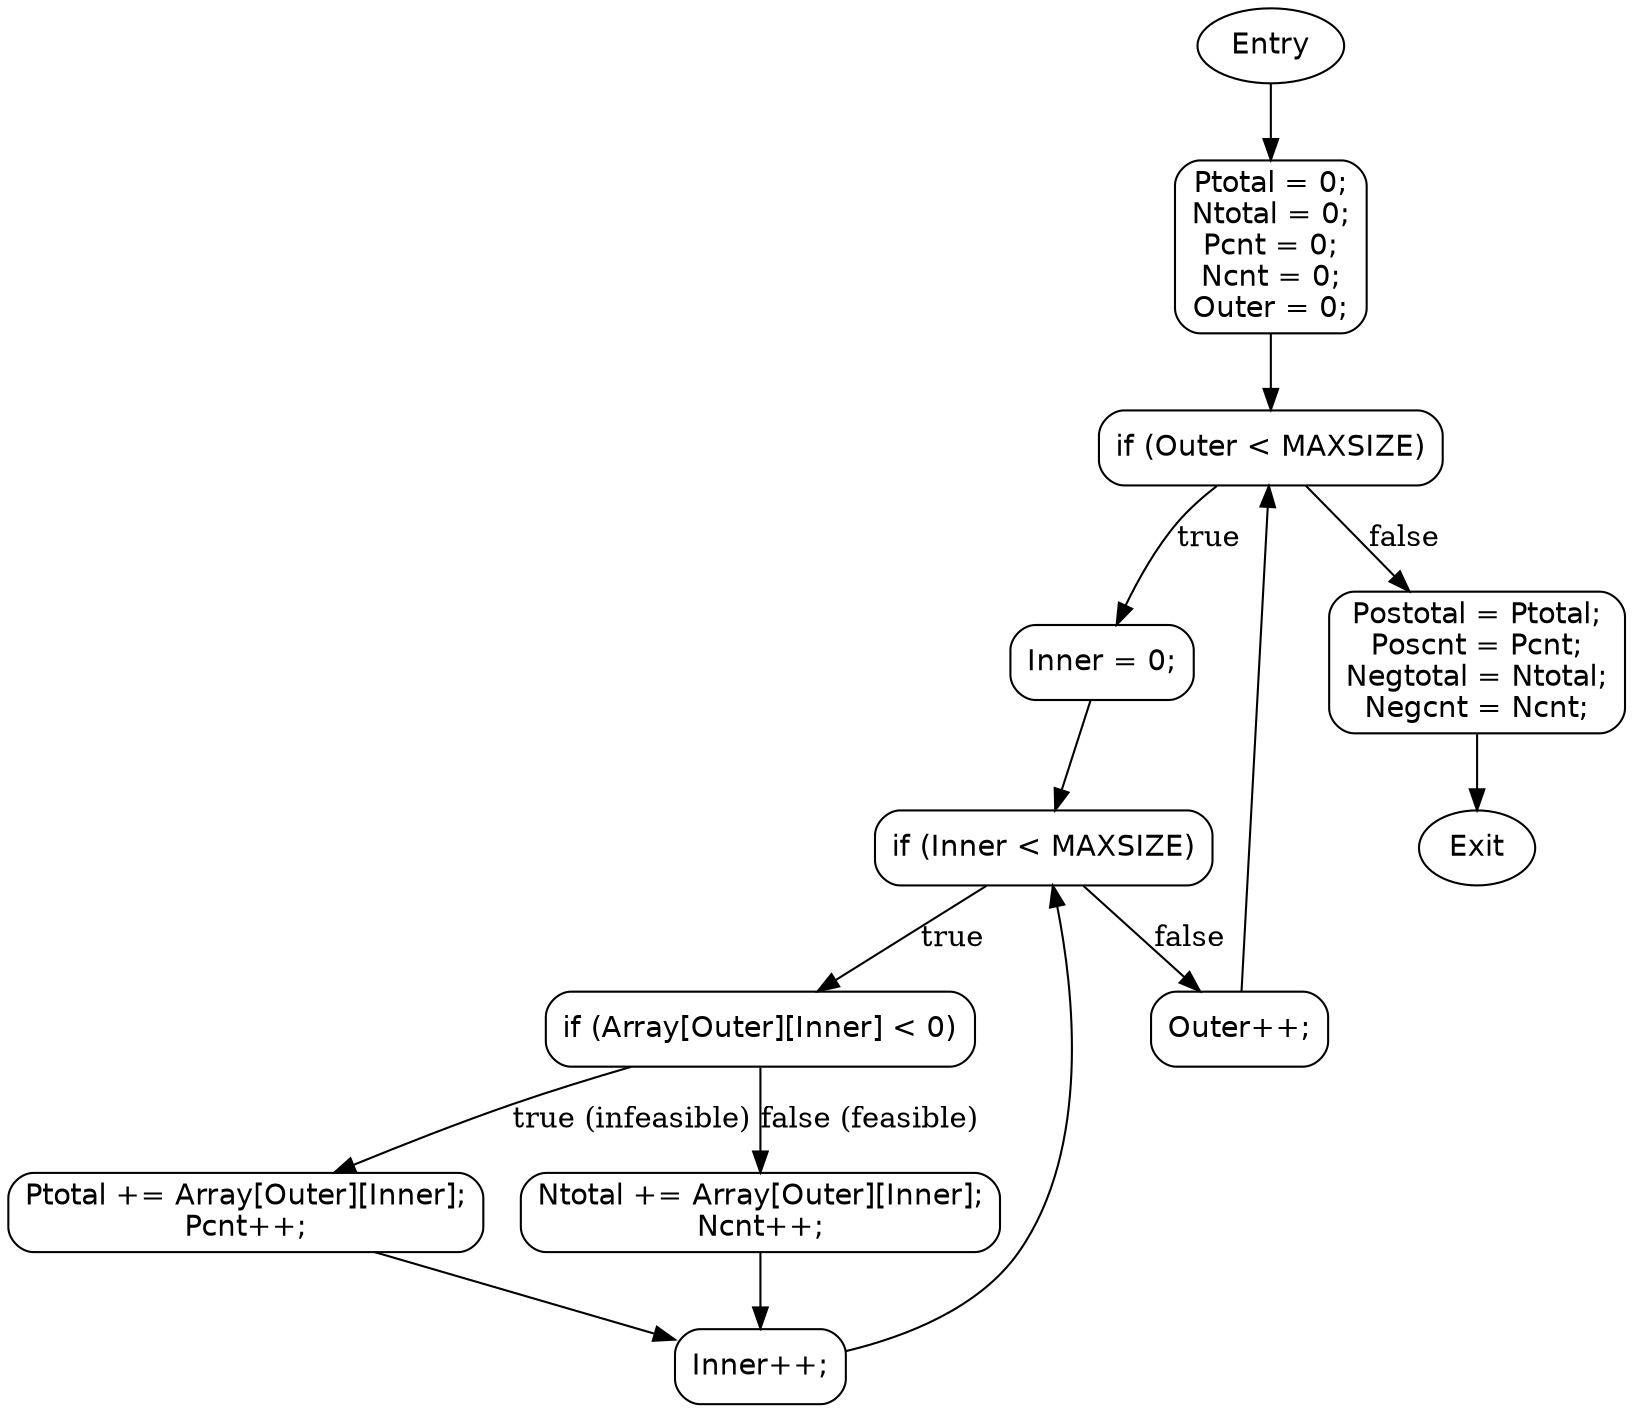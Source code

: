 digraph CFG_Sum {
    node [shape=box, style=rounded, fontname="Helvetica"];
    entry [label="Entry", shape=ellipse];
    exit [label="Exit", shape=ellipse];

    BB1 [label="Ptotal = 0;\nNtotal = 0;\nPcnt = 0;\nNcnt = 0;\nOuter = 0;"];
    BB2 [label="if (Outer < MAXSIZE)"];
    BB3 [label="Inner = 0;"];
    BB4 [label="if (Inner < MAXSIZE)"];
    BB5 [label="if (Array[Outer][Inner] < 0)"];
    BB6 [label="Ptotal += Array[Outer][Inner];\nPcnt++;"];
    BB9 [label="Ntotal += Array[Outer][Inner];\nNcnt++;"];
    BB10 [label="Inner++;"];
    BB7 [label="Outer++;"];
    BB8 [label="Postotal = Ptotal;\nPoscnt = Pcnt;\nNegtotal = Ntotal;\nNegcnt = Ncnt;"];

    entry -> BB1;
    BB1 -> BB2;
    BB2 -> BB3 [label="true"];
    BB2 -> BB8 [label="false"];
    BB3 -> BB4;
    BB4 -> BB5 [label="true"];
    BB4 -> BB7 [label="false"];
    BB5 -> BB6 [label="true (infeasible)"];
    BB5 -> BB9 [label="false (feasible)"];
    BB6 -> BB10;
    BB9 -> BB10;
    BB10 -> BB4;
    BB7 -> BB2;
    BB8 -> exit;
}